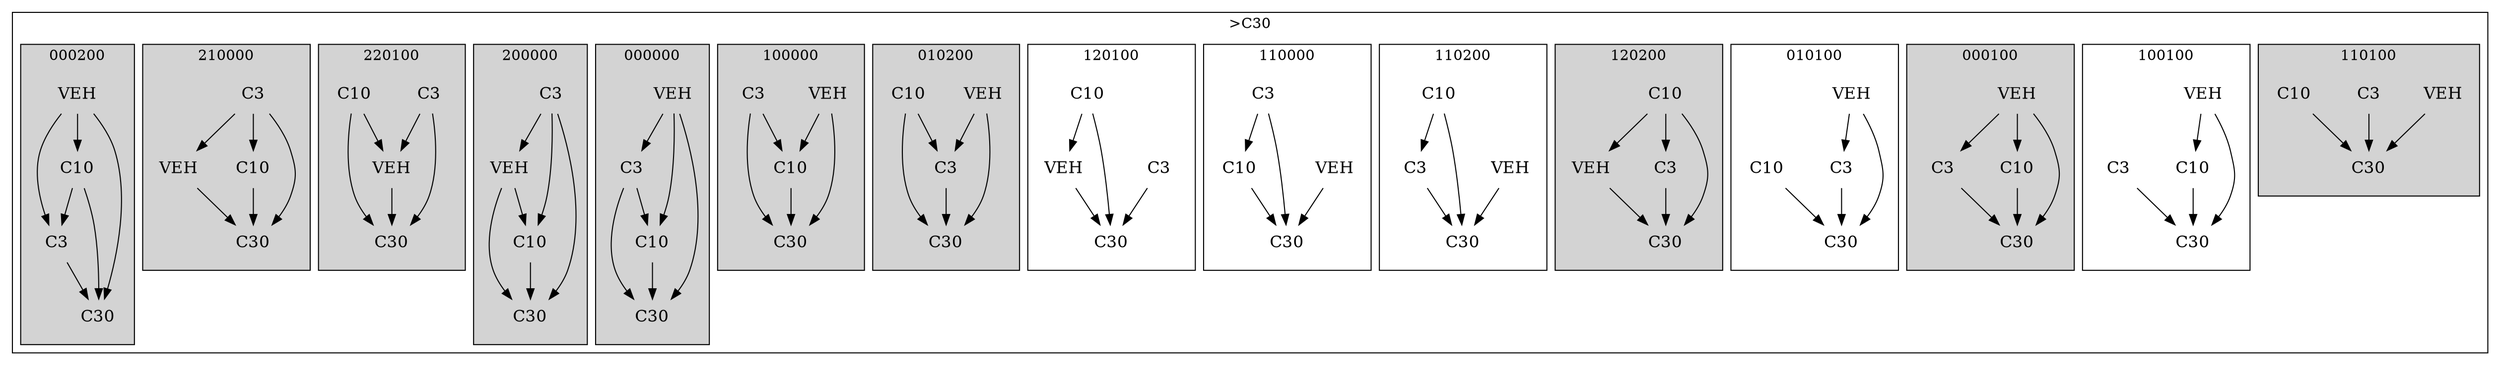 strict digraph FirstlevelCluster {
	labelloc = "t";
	compound = false;
	subgraph cluster_0 {
	label= ">C30";
		subgraph	cluster_2 {
		label = "110100";
			style = filled;
			node	[label = VEH, shape = plaintext, fontsize = 16] VEH2;
			node	[label = C3, shape = plaintext, fontsize = 16] C32;
			node	[label = C10, shape = plaintext, fontsize = 16] C102;
			node	[label = C30, shape = plaintext, fontsize = 16] C302;
			VEH2->C302;C32->C302;C102->C302;			}
		subgraph	cluster_3 {
		label = "100100";
			node	[label = VEH, shape = plaintext, fontsize = 16] VEH3;
			node	[label = C3, shape = plaintext, fontsize = 16] C33;
			node	[label = C10, shape = plaintext, fontsize = 16] C103;
			node	[label = C30, shape = plaintext, fontsize = 16] C303;
			VEH3->C103;VEH3->C303;C33->C303;C103->C303;			}
		subgraph	cluster_4 {
		label = "000100";
			style = filled;
			node	[label = VEH, shape = plaintext, fontsize = 16] VEH4;
			node	[label = C3, shape = plaintext, fontsize = 16] C34;
			node	[label = C10, shape = plaintext, fontsize = 16] C104;
			node	[label = C30, shape = plaintext, fontsize = 16] C304;
			VEH4->C34;VEH4->C104;VEH4->C304;C34->C304;C104->C304;			}
		subgraph	cluster_5 {
		label = "010100";
			node	[label = VEH, shape = plaintext, fontsize = 16] VEH5;
			node	[label = C3, shape = plaintext, fontsize = 16] C35;
			node	[label = C10, shape = plaintext, fontsize = 16] C105;
			node	[label = C30, shape = plaintext, fontsize = 16] C305;
			VEH5->C35;VEH5->C305;C35->C305;C105->C305;			}
		subgraph	cluster_6 {
		label = "120200";
			style = filled;
			node	[label = VEH, shape = plaintext, fontsize = 16] VEH6;
			node	[label = C3, shape = plaintext, fontsize = 16] C36;
			node	[label = C10, shape = plaintext, fontsize = 16] C106;
			node	[label = C30, shape = plaintext, fontsize = 16] C306;
			VEH6->C306;C36->C306;C106->VEH6;C106->C36;C106->C306;			}
		subgraph	cluster_7 {
		label = "110200";
			node	[label = VEH, shape = plaintext, fontsize = 16] VEH7;
			node	[label = C3, shape = plaintext, fontsize = 16] C37;
			node	[label = C10, shape = plaintext, fontsize = 16] C107;
			node	[label = C30, shape = plaintext, fontsize = 16] C307;
			VEH7->C307;C37->C307;C107->C37;C107->C307;			}
		subgraph	cluster_8 {
		label = "110000";
			node	[label = VEH, shape = plaintext, fontsize = 16] VEH8;
			node	[label = C3, shape = plaintext, fontsize = 16] C38;
			node	[label = C10, shape = plaintext, fontsize = 16] C108;
			node	[label = C30, shape = plaintext, fontsize = 16] C308;
			VEH8->C308;C38->C108;C38->C308;C108->C308;			}
		subgraph	cluster_9 {
		label = "120100";
			node	[label = VEH, shape = plaintext, fontsize = 16] VEH9;
			node	[label = C3, shape = plaintext, fontsize = 16] C39;
			node	[label = C10, shape = plaintext, fontsize = 16] C109;
			node	[label = C30, shape = plaintext, fontsize = 16] C309;
			VEH9->C309;C39->C309;C109->VEH9;C109->C309;			}
		subgraph	cluster_10 {
		label = "010200";
			style = filled;
			node	[label = VEH, shape = plaintext, fontsize = 16] VEH10;
			node	[label = C3, shape = plaintext, fontsize = 16] C310;
			node	[label = C10, shape = plaintext, fontsize = 16] C1010;
			node	[label = C30, shape = plaintext, fontsize = 16] C3010;
			VEH10->C310;VEH10->C3010;C310->C3010;C1010->C310;C1010->C3010;			}
		subgraph	cluster_11 {
		label = "100000";
			style = filled;
			node	[label = VEH, shape = plaintext, fontsize = 16] VEH11;
			node	[label = C3, shape = plaintext, fontsize = 16] C311;
			node	[label = C10, shape = plaintext, fontsize = 16] C1011;
			node	[label = C30, shape = plaintext, fontsize = 16] C3011;
			VEH11->C1011;VEH11->C3011;C311->C1011;C311->C3011;C1011->C3011;			}
		subgraph	cluster_12 {
		label = "000000";
			style = filled;
			node	[label = VEH, shape = plaintext, fontsize = 16] VEH12;
			node	[label = C3, shape = plaintext, fontsize = 16] C312;
			node	[label = C10, shape = plaintext, fontsize = 16] C1012;
			node	[label = C30, shape = plaintext, fontsize = 16] C3012;
			VEH12->C312;VEH12->C1012;VEH12->C3012;C312->C1012;C312->C3012;C1012->C3012;			}
		subgraph	cluster_13 {
		label = "200000";
			style = filled;
			node	[label = VEH, shape = plaintext, fontsize = 16] VEH13;
			node	[label = C3, shape = plaintext, fontsize = 16] C313;
			node	[label = C10, shape = plaintext, fontsize = 16] C1013;
			node	[label = C30, shape = plaintext, fontsize = 16] C3013;
			VEH13->C1013;VEH13->C3013;C313->VEH13;C313->C1013;C313->C3013;C1013->C3013;			}
		subgraph	cluster_14 {
		label = "220100";
			style = filled;
			node	[label = VEH, shape = plaintext, fontsize = 16] VEH14;
			node	[label = C3, shape = plaintext, fontsize = 16] C314;
			node	[label = C10, shape = plaintext, fontsize = 16] C1014;
			node	[label = C30, shape = plaintext, fontsize = 16] C3014;
			VEH14->C3014;C314->VEH14;C314->C3014;C1014->VEH14;C1014->C3014;			}
		subgraph	cluster_15 {
		label = "210000";
			style = filled;
			node	[label = VEH, shape = plaintext, fontsize = 16] VEH15;
			node	[label = C3, shape = plaintext, fontsize = 16] C315;
			node	[label = C10, shape = plaintext, fontsize = 16] C1015;
			node	[label = C30, shape = plaintext, fontsize = 16] C3015;
			VEH15->C3015;C315->VEH15;C315->C1015;C315->C3015;C1015->C3015;			}
		subgraph	cluster_16 {
		label = "000200";
			style = filled;
			node	[label = VEH, shape = plaintext, fontsize = 16] VEH16;
			node	[label = C3, shape = plaintext, fontsize = 16] C316;
			node	[label = C10, shape = plaintext, fontsize = 16] C1016;
			node	[label = C30, shape = plaintext, fontsize = 16] C3016;
			VEH16->C316;VEH16->C1016;VEH16->C3016;C316->C3016;C1016->C316;C1016->C3016;			}
}}
